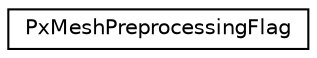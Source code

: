 digraph "Graphical Class Hierarchy"
{
  edge [fontname="Helvetica",fontsize="10",labelfontname="Helvetica",labelfontsize="10"];
  node [fontname="Helvetica",fontsize="10",shape=record];
  rankdir="LR";
  Node0 [label="PxMeshPreprocessingFlag",height=0.2,width=0.4,color="black", fillcolor="white", style="filled",URL="$structPxMeshPreprocessingFlag.html",tooltip="Enum for the set of mesh pre-processing parameters. "];
}
